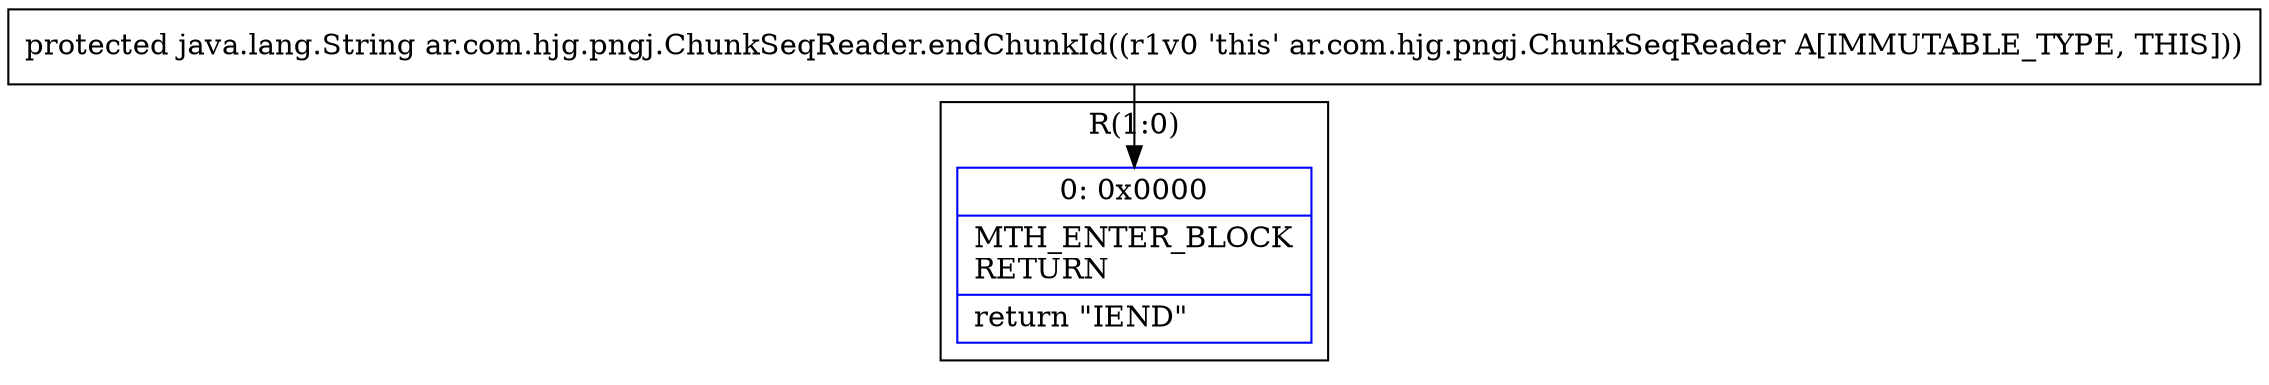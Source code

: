 digraph "CFG forar.com.hjg.pngj.ChunkSeqReader.endChunkId()Ljava\/lang\/String;" {
subgraph cluster_Region_1510480458 {
label = "R(1:0)";
node [shape=record,color=blue];
Node_0 [shape=record,label="{0\:\ 0x0000|MTH_ENTER_BLOCK\lRETURN\l|return \"IEND\"\l}"];
}
MethodNode[shape=record,label="{protected java.lang.String ar.com.hjg.pngj.ChunkSeqReader.endChunkId((r1v0 'this' ar.com.hjg.pngj.ChunkSeqReader A[IMMUTABLE_TYPE, THIS])) }"];
MethodNode -> Node_0;
}

